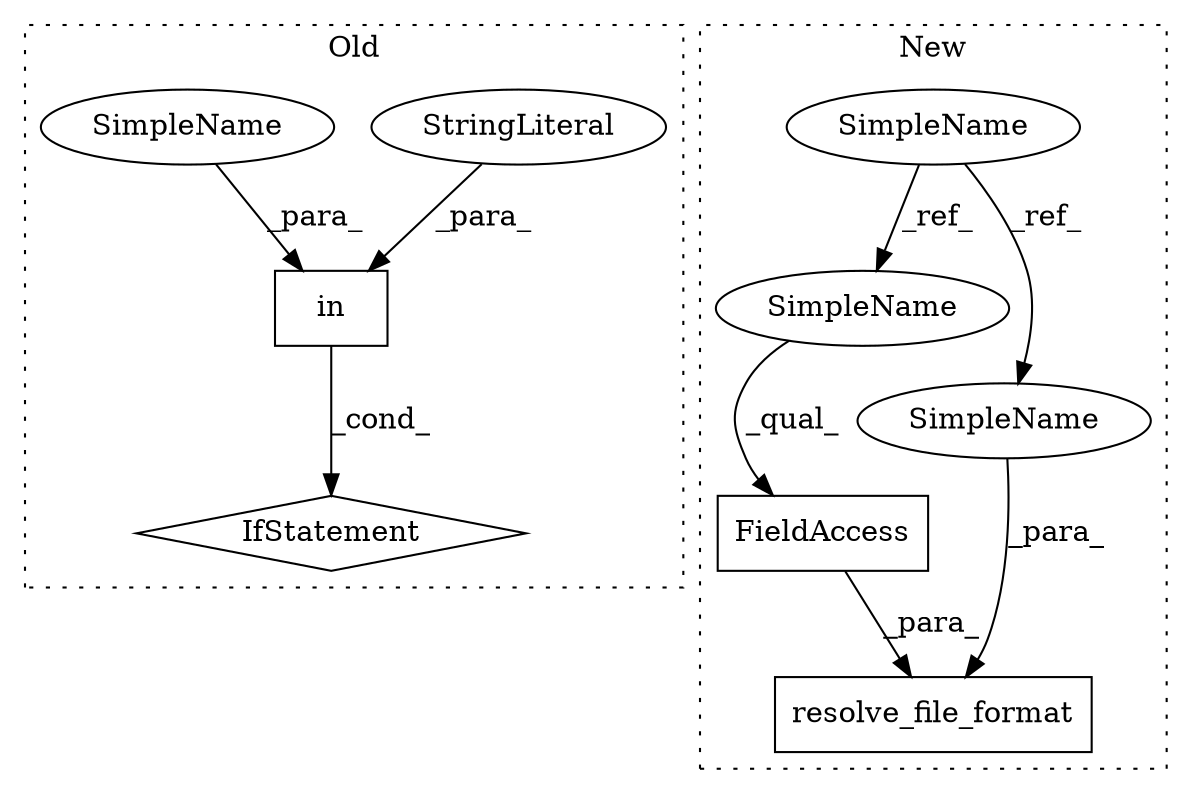 digraph G {
subgraph cluster0 {
1 [label="in" a="105" s="191" l="23" shape="box"];
5 [label="IfStatement" a="25" s="183,214" l="8,2" shape="diamond"];
6 [label="StringLiteral" a="45" s="191" l="15" shape="ellipse"];
9 [label="SimpleName" a="42" s="210" l="4" shape="ellipse"];
label = "Old";
style="dotted";
}
subgraph cluster1 {
2 [label="resolve_file_format" a="32" s="216,251" l="20,1" shape="box"];
3 [label="SimpleName" a="42" s="190" l="4" shape="ellipse"];
4 [label="FieldAccess" a="22" s="241" l="10" shape="box"];
7 [label="SimpleName" a="42" s="241" l="4" shape="ellipse"];
8 [label="SimpleName" a="42" s="236" l="4" shape="ellipse"];
label = "New";
style="dotted";
}
1 -> 5 [label="_cond_"];
3 -> 7 [label="_ref_"];
3 -> 8 [label="_ref_"];
4 -> 2 [label="_para_"];
6 -> 1 [label="_para_"];
7 -> 4 [label="_qual_"];
8 -> 2 [label="_para_"];
9 -> 1 [label="_para_"];
}
